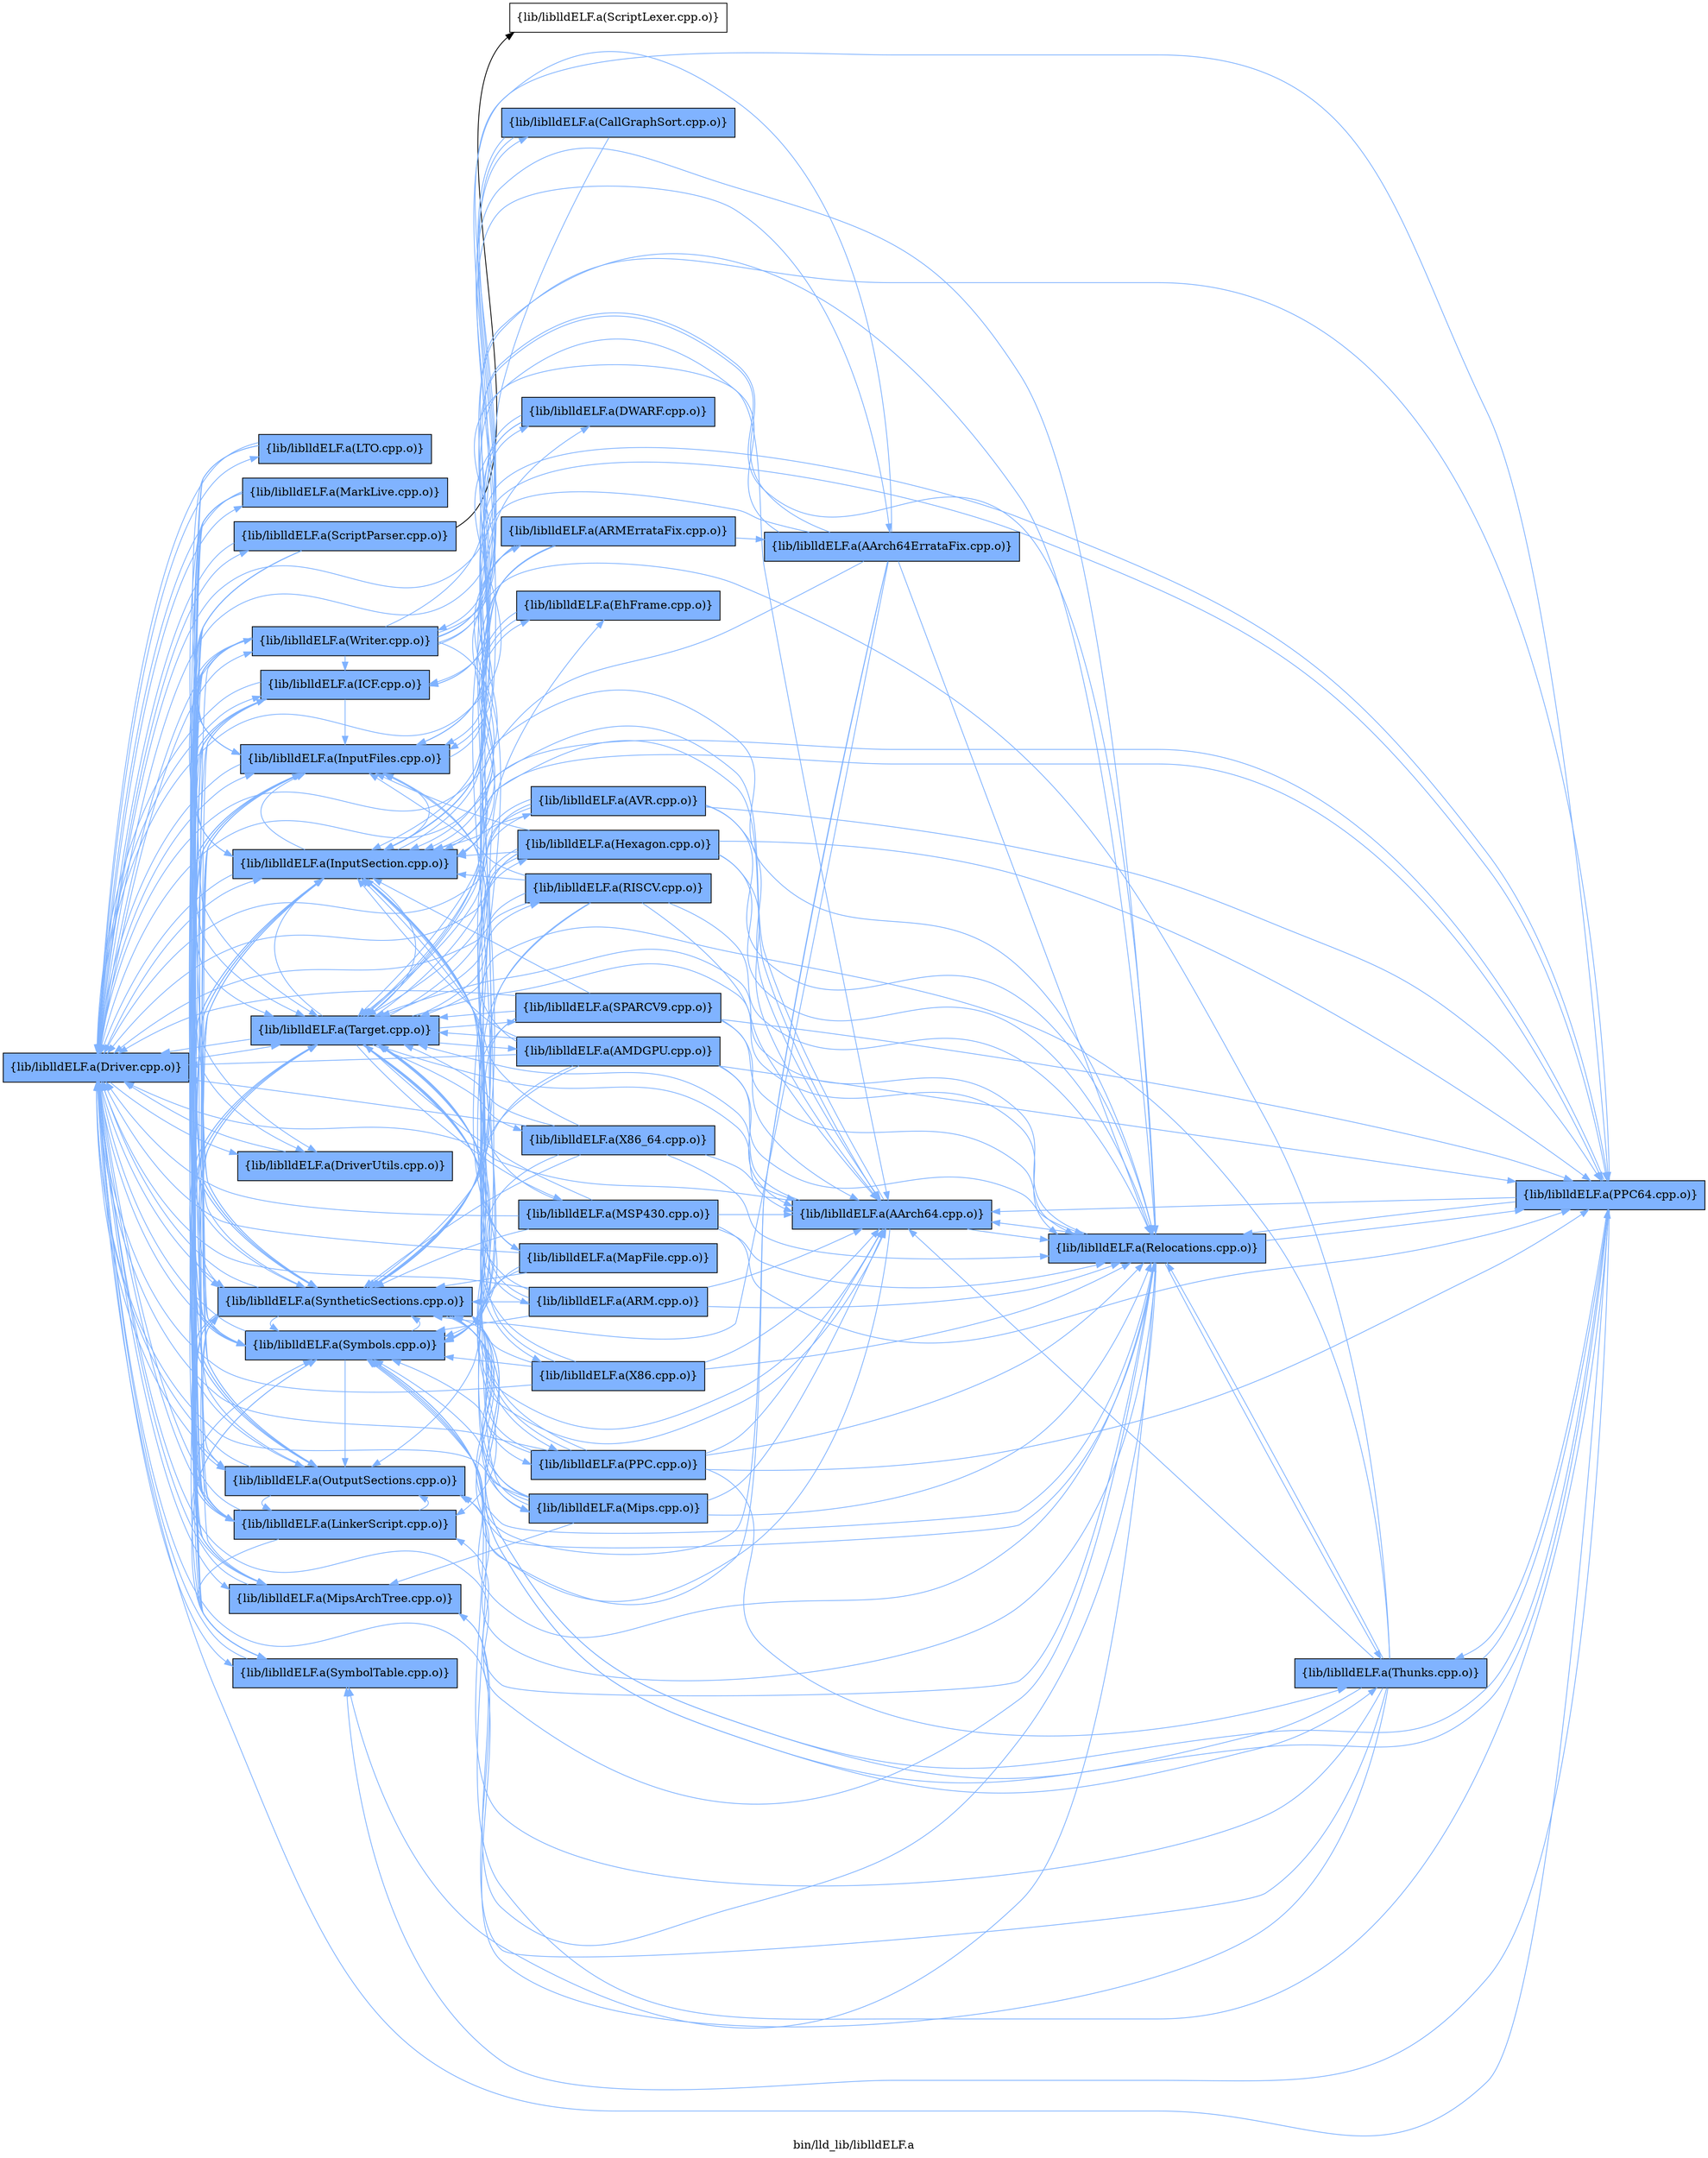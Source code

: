 digraph "bin/lld_lib/liblldELF.a" {
	label="bin/lld_lib/liblldELF.a";
	rankdir=LR;
	{ rank=same; Node0x555d01ead888;  }
	{ rank=same; Node0x555d01eae918; Node0x555d01ea8d38; Node0x555d01eb0ee8; Node0x555d01eb1b68; Node0x555d01ec4218; Node0x555d01ec12e8; Node0x555d01ec1fb8; Node0x555d01ea26b8; Node0x555d01ea2d98; Node0x555d01ea1498; Node0x555d01ea8608; Node0x555d01ea9288; Node0x555d01ea8b58; Node0x555d01eab038; Node0x555d01ec4da8;  }

	Node0x555d01ead888 [shape=record,shape=box,group=1,style=filled,fillcolor="0.600000 0.5 1",label="{lib/liblldELF.a(Driver.cpp.o)}"];
	Node0x555d01ead888 -> Node0x555d01eae918[color="0.600000 0.5 1"];
	Node0x555d01ead888 -> Node0x555d01ea8d38[color="0.600000 0.5 1"];
	Node0x555d01ead888 -> Node0x555d01eb0ee8[color="0.600000 0.5 1"];
	Node0x555d01ead888 -> Node0x555d01eb1b68[color="0.600000 0.5 1"];
	Node0x555d01ead888 -> Node0x555d01ec4218[color="0.600000 0.5 1"];
	Node0x555d01ead888 -> Node0x555d01ec12e8[color="0.600000 0.5 1"];
	Node0x555d01ead888 -> Node0x555d01ec1fb8[color="0.600000 0.5 1"];
	Node0x555d01ead888 -> Node0x555d01ea26b8[color="0.600000 0.5 1"];
	Node0x555d01ead888 -> Node0x555d01ea2d98[color="0.600000 0.5 1"];
	Node0x555d01ead888 -> Node0x555d01ea1498[color="0.600000 0.5 1"];
	Node0x555d01ead888 -> Node0x555d01ea8608[color="0.600000 0.5 1"];
	Node0x555d01ead888 -> Node0x555d01ea9288[color="0.600000 0.5 1"];
	Node0x555d01ead888 -> Node0x555d01ea8b58[color="0.600000 0.5 1"];
	Node0x555d01ead888 -> Node0x555d01eab038[color="0.600000 0.5 1"];
	Node0x555d01ead888 -> Node0x555d01ec4da8[color="0.600000 0.5 1"];
	Node0x555d01eae918 [shape=record,shape=box,group=1,style=filled,fillcolor="0.600000 0.5 1",label="{lib/liblldELF.a(MipsArchTree.cpp.o)}"];
	Node0x555d01eae918 -> Node0x555d01ead888[color="0.600000 0.5 1"];
	Node0x555d01eae918 -> Node0x555d01eb1b68[color="0.600000 0.5 1"];
	Node0x555d01ea8d38 [shape=record,shape=box,group=1,style=filled,fillcolor="0.600000 0.5 1",label="{lib/liblldELF.a(DriverUtils.cpp.o)}"];
	Node0x555d01ea8d38 -> Node0x555d01ead888[color="0.600000 0.5 1"];
	Node0x555d01eb0ee8 [shape=record,shape=box,group=1,style=filled,fillcolor="0.600000 0.5 1",label="{lib/liblldELF.a(ICF.cpp.o)}"];
	Node0x555d01eb0ee8 -> Node0x555d01ead888[color="0.600000 0.5 1"];
	Node0x555d01eb0ee8 -> Node0x555d01eb1b68[color="0.600000 0.5 1"];
	Node0x555d01eb0ee8 -> Node0x555d01ec4218[color="0.600000 0.5 1"];
	Node0x555d01eb0ee8 -> Node0x555d01ec1fb8[color="0.600000 0.5 1"];
	Node0x555d01eb0ee8 -> Node0x555d01ea2d98[color="0.600000 0.5 1"];
	Node0x555d01eb0ee8 -> Node0x555d01ea8608[color="0.600000 0.5 1"];
	Node0x555d01eb0ee8 -> Node0x555d01ea9288[color="0.600000 0.5 1"];
	Node0x555d01eb0ee8 -> Node0x555d01ea8b58[color="0.600000 0.5 1"];
	Node0x555d01eb1b68 [shape=record,shape=box,group=1,style=filled,fillcolor="0.600000 0.5 1",label="{lib/liblldELF.a(InputFiles.cpp.o)}"];
	Node0x555d01eb1b68 -> Node0x555d01ead888[color="0.600000 0.5 1"];
	Node0x555d01eb1b68 -> Node0x555d01eae918[color="0.600000 0.5 1"];
	Node0x555d01eb1b68 -> Node0x555d01ea8d38[color="0.600000 0.5 1"];
	Node0x555d01eb1b68 -> Node0x555d01eaffe8[color="0.600000 0.5 1"];
	Node0x555d01eb1b68 -> Node0x555d01ec4218[color="0.600000 0.5 1"];
	Node0x555d01eb1b68 -> Node0x555d01ea8608[color="0.600000 0.5 1"];
	Node0x555d01eb1b68 -> Node0x555d01ea9288[color="0.600000 0.5 1"];
	Node0x555d01eb1b68 -> Node0x555d01ea8b58[color="0.600000 0.5 1"];
	Node0x555d01ec4218 [shape=record,shape=box,group=1,style=filled,fillcolor="0.600000 0.5 1",label="{lib/liblldELF.a(InputSection.cpp.o)}"];
	Node0x555d01ec4218 -> Node0x555d01ead888[color="0.600000 0.5 1"];
	Node0x555d01ec4218 -> Node0x555d01eae918[color="0.600000 0.5 1"];
	Node0x555d01ec4218 -> Node0x555d01eb1b68[color="0.600000 0.5 1"];
	Node0x555d01ec4218 -> Node0x555d01ec2738[color="0.600000 0.5 1"];
	Node0x555d01ec4218 -> Node0x555d01ec3598[color="0.600000 0.5 1"];
	Node0x555d01ec4218 -> Node0x555d01ec2eb8[color="0.600000 0.5 1"];
	Node0x555d01ec4218 -> Node0x555d01ea2d98[color="0.600000 0.5 1"];
	Node0x555d01ec4218 -> Node0x555d01ea8608[color="0.600000 0.5 1"];
	Node0x555d01ec4218 -> Node0x555d01ea9288[color="0.600000 0.5 1"];
	Node0x555d01ec4218 -> Node0x555d01ea8b58[color="0.600000 0.5 1"];
	Node0x555d01ec4218 -> Node0x555d01eab038[color="0.600000 0.5 1"];
	Node0x555d01ec12e8 [shape=record,shape=box,group=1,style=filled,fillcolor="0.600000 0.5 1",label="{lib/liblldELF.a(LTO.cpp.o)}"];
	Node0x555d01ec12e8 -> Node0x555d01ead888[color="0.600000 0.5 1"];
	Node0x555d01ec12e8 -> Node0x555d01eb1b68[color="0.600000 0.5 1"];
	Node0x555d01ec12e8 -> Node0x555d01ea8608[color="0.600000 0.5 1"];
	Node0x555d01ec12e8 -> Node0x555d01ea9288[color="0.600000 0.5 1"];
	Node0x555d01ec1fb8 [shape=record,shape=box,group=1,style=filled,fillcolor="0.600000 0.5 1",label="{lib/liblldELF.a(LinkerScript.cpp.o)}"];
	Node0x555d01ec1fb8 -> Node0x555d01ead888[color="0.600000 0.5 1"];
	Node0x555d01ec1fb8 -> Node0x555d01eb1b68[color="0.600000 0.5 1"];
	Node0x555d01ec1fb8 -> Node0x555d01ec4218[color="0.600000 0.5 1"];
	Node0x555d01ec1fb8 -> Node0x555d01ea2d98[color="0.600000 0.5 1"];
	Node0x555d01ec1fb8 -> Node0x555d01ea8608[color="0.600000 0.5 1"];
	Node0x555d01ec1fb8 -> Node0x555d01ea9288[color="0.600000 0.5 1"];
	Node0x555d01ec1fb8 -> Node0x555d01ea8b58[color="0.600000 0.5 1"];
	Node0x555d01ec1fb8 -> Node0x555d01eab038[color="0.600000 0.5 1"];
	Node0x555d01ec1fb8 -> Node0x555d01ec4da8[color="0.600000 0.5 1"];
	Node0x555d01ea26b8 [shape=record,shape=box,group=1,style=filled,fillcolor="0.600000 0.5 1",label="{lib/liblldELF.a(MarkLive.cpp.o)}"];
	Node0x555d01ea26b8 -> Node0x555d01ead888[color="0.600000 0.5 1"];
	Node0x555d01ea26b8 -> Node0x555d01eb1b68[color="0.600000 0.5 1"];
	Node0x555d01ea26b8 -> Node0x555d01ec4218[color="0.600000 0.5 1"];
	Node0x555d01ea26b8 -> Node0x555d01ec1fb8[color="0.600000 0.5 1"];
	Node0x555d01ea26b8 -> Node0x555d01ea8608[color="0.600000 0.5 1"];
	Node0x555d01ea26b8 -> Node0x555d01ea9288[color="0.600000 0.5 1"];
	Node0x555d01ea26b8 -> Node0x555d01ea8b58[color="0.600000 0.5 1"];
	Node0x555d01ea26b8 -> Node0x555d01eab038[color="0.600000 0.5 1"];
	Node0x555d01ea2d98 [shape=record,shape=box,group=1,style=filled,fillcolor="0.600000 0.5 1",label="{lib/liblldELF.a(OutputSections.cpp.o)}"];
	Node0x555d01ea2d98 -> Node0x555d01ead888[color="0.600000 0.5 1"];
	Node0x555d01ea2d98 -> Node0x555d01eb0ee8[color="0.600000 0.5 1"];
	Node0x555d01ea2d98 -> Node0x555d01ec4218[color="0.600000 0.5 1"];
	Node0x555d01ea2d98 -> Node0x555d01ec1fb8[color="0.600000 0.5 1"];
	Node0x555d01ea2d98 -> Node0x555d01ea8b58[color="0.600000 0.5 1"];
	Node0x555d01ea2d98 -> Node0x555d01eab038[color="0.600000 0.5 1"];
	Node0x555d01ea1498 [shape=record,shape=box,group=1,style=filled,fillcolor="0.600000 0.5 1",label="{lib/liblldELF.a(ScriptParser.cpp.o)}"];
	Node0x555d01ea1498 -> Node0x555d01ead888[color="0.600000 0.5 1"];
	Node0x555d01ea1498 -> Node0x555d01ea8d38[color="0.600000 0.5 1"];
	Node0x555d01ea1498 -> Node0x555d01eb1b68[color="0.600000 0.5 1"];
	Node0x555d01ea1498 -> Node0x555d01ec1fb8[color="0.600000 0.5 1"];
	Node0x555d01ea1498 -> Node0x555d01ea2d98[color="0.600000 0.5 1"];
	Node0x555d01ea1498 -> Node0x555d01ea9dc8;
	Node0x555d01ea1498 -> Node0x555d01ea8608[color="0.600000 0.5 1"];
	Node0x555d01ea1498 -> Node0x555d01eab038[color="0.600000 0.5 1"];
	Node0x555d01ea8608 [shape=record,shape=box,group=1,style=filled,fillcolor="0.600000 0.5 1",label="{lib/liblldELF.a(SymbolTable.cpp.o)}"];
	Node0x555d01ea8608 -> Node0x555d01ead888[color="0.600000 0.5 1"];
	Node0x555d01ea8608 -> Node0x555d01ea9288[color="0.600000 0.5 1"];
	Node0x555d01ea9288 [shape=record,shape=box,group=1,style=filled,fillcolor="0.600000 0.5 1",label="{lib/liblldELF.a(Symbols.cpp.o)}"];
	Node0x555d01ea9288 -> Node0x555d01ead888[color="0.600000 0.5 1"];
	Node0x555d01ea9288 -> Node0x555d01eae918[color="0.600000 0.5 1"];
	Node0x555d01ea9288 -> Node0x555d01eb1b68[color="0.600000 0.5 1"];
	Node0x555d01ea9288 -> Node0x555d01ec4218[color="0.600000 0.5 1"];
	Node0x555d01ea9288 -> Node0x555d01ea2d98[color="0.600000 0.5 1"];
	Node0x555d01ea9288 -> Node0x555d01ea8b58[color="0.600000 0.5 1"];
	Node0x555d01ea9288 -> Node0x555d01eab038[color="0.600000 0.5 1"];
	Node0x555d01ea8b58 [shape=record,shape=box,group=1,style=filled,fillcolor="0.600000 0.5 1",label="{lib/liblldELF.a(SyntheticSections.cpp.o)}"];
	Node0x555d01ea8b58 -> Node0x555d01ead888[color="0.600000 0.5 1"];
	Node0x555d01ea8b58 -> Node0x555d01eae918[color="0.600000 0.5 1"];
	Node0x555d01ea8b58 -> Node0x555d01eb0ee8[color="0.600000 0.5 1"];
	Node0x555d01ea8b58 -> Node0x555d01eb1b68[color="0.600000 0.5 1"];
	Node0x555d01ea8b58 -> Node0x555d01eaffe8[color="0.600000 0.5 1"];
	Node0x555d01ea8b58 -> Node0x555d01ec4218[color="0.600000 0.5 1"];
	Node0x555d01ea8b58 -> Node0x555d01ec2738[color="0.600000 0.5 1"];
	Node0x555d01ea8b58 -> Node0x555d01ec3598[color="0.600000 0.5 1"];
	Node0x555d01ea8b58 -> Node0x555d01ec2eb8[color="0.600000 0.5 1"];
	Node0x555d01ea8b58 -> Node0x555d01ec1fb8[color="0.600000 0.5 1"];
	Node0x555d01ea8b58 -> Node0x555d01ea2d98[color="0.600000 0.5 1"];
	Node0x555d01ea8b58 -> Node0x555d01ea2078[color="0.600000 0.5 1"];
	Node0x555d01ea8b58 -> Node0x555d01ea8608[color="0.600000 0.5 1"];
	Node0x555d01ea8b58 -> Node0x555d01ea9288[color="0.600000 0.5 1"];
	Node0x555d01ea8b58 -> Node0x555d01eabdf8[color="0.600000 0.5 1"];
	Node0x555d01ea8b58 -> Node0x555d01eacc58[color="0.600000 0.5 1"];
	Node0x555d01ea8b58 -> Node0x555d01eab038[color="0.600000 0.5 1"];
	Node0x555d01ea8b58 -> Node0x555d01ec54d8[color="0.600000 0.5 1"];
	Node0x555d01eab038 [shape=record,shape=box,group=1,style=filled,fillcolor="0.600000 0.5 1",label="{lib/liblldELF.a(Target.cpp.o)}"];
	Node0x555d01eab038 -> Node0x555d01ead888[color="0.600000 0.5 1"];
	Node0x555d01eab038 -> Node0x555d01ec4218[color="0.600000 0.5 1"];
	Node0x555d01eab038 -> Node0x555d01ec2738[color="0.600000 0.5 1"];
	Node0x555d01eab038 -> Node0x555d01ec3598[color="0.600000 0.5 1"];
	Node0x555d01eab038 -> Node0x555d01ea2d98[color="0.600000 0.5 1"];
	Node0x555d01eab038 -> Node0x555d01ea2078[color="0.600000 0.5 1"];
	Node0x555d01eab038 -> Node0x555d01ea8b58[color="0.600000 0.5 1"];
	Node0x555d01eab038 -> Node0x555d01eabdf8[color="0.600000 0.5 1"];
	Node0x555d01eab038 -> Node0x555d01eacc58[color="0.600000 0.5 1"];
	Node0x555d01eab038 -> Node0x555d01eaa9a8[color="0.600000 0.5 1"];
	Node0x555d01eab038 -> Node0x555d01eab628[color="0.600000 0.5 1"];
	Node0x555d01eab038 -> Node0x555d01eb8fa8[color="0.600000 0.5 1"];
	Node0x555d01eab038 -> Node0x555d01eb96d8[color="0.600000 0.5 1"];
	Node0x555d01eab038 -> Node0x555d01ec2a08[color="0.600000 0.5 1"];
	Node0x555d01eab038 -> Node0x555d01ec4998[color="0.600000 0.5 1"];
	Node0x555d01eab038 -> Node0x555d01ec4178[color="0.600000 0.5 1"];
	Node0x555d01eab038 -> Node0x555d01ec3bd8[color="0.600000 0.5 1"];
	Node0x555d01eab038 -> Node0x555d01ec5bb8[color="0.600000 0.5 1"];
	Node0x555d01ec4da8 [shape=record,shape=box,group=1,style=filled,fillcolor="0.600000 0.5 1",label="{lib/liblldELF.a(Writer.cpp.o)}"];
	Node0x555d01ec4da8 -> Node0x555d01ead888[color="0.600000 0.5 1"];
	Node0x555d01ec4da8 -> Node0x555d01eb0ee8[color="0.600000 0.5 1"];
	Node0x555d01ec4da8 -> Node0x555d01eb1b68[color="0.600000 0.5 1"];
	Node0x555d01ec4da8 -> Node0x555d01ec4218[color="0.600000 0.5 1"];
	Node0x555d01ec4da8 -> Node0x555d01ec2738[color="0.600000 0.5 1"];
	Node0x555d01ec4da8 -> Node0x555d01ec3598[color="0.600000 0.5 1"];
	Node0x555d01ec4da8 -> Node0x555d01ec1fb8[color="0.600000 0.5 1"];
	Node0x555d01ec4da8 -> Node0x555d01ea2d98[color="0.600000 0.5 1"];
	Node0x555d01ec4da8 -> Node0x555d01ea2078[color="0.600000 0.5 1"];
	Node0x555d01ec4da8 -> Node0x555d01ea8608[color="0.600000 0.5 1"];
	Node0x555d01ec4da8 -> Node0x555d01ea9288[color="0.600000 0.5 1"];
	Node0x555d01ec4da8 -> Node0x555d01ea8b58[color="0.600000 0.5 1"];
	Node0x555d01ec4da8 -> Node0x555d01eab038[color="0.600000 0.5 1"];
	Node0x555d01ec4da8 -> Node0x555d01e9ffa8[color="0.600000 0.5 1"];
	Node0x555d01ec4da8 -> Node0x555d01ea0638[color="0.600000 0.5 1"];
	Node0x555d01ec4da8 -> Node0x555d01e9e658[color="0.600000 0.5 1"];
	Node0x555d01ec4da8 -> Node0x555d01ebb398[color="0.600000 0.5 1"];
	Node0x555d01eaffe8 [shape=record,shape=box,group=1,style=filled,fillcolor="0.600000 0.5 1",label="{lib/liblldELF.a(DWARF.cpp.o)}"];
	Node0x555d01eaffe8 -> Node0x555d01ead888[color="0.600000 0.5 1"];
	Node0x555d01eaffe8 -> Node0x555d01eb1b68[color="0.600000 0.5 1"];
	Node0x555d01eaffe8 -> Node0x555d01ec4218[color="0.600000 0.5 1"];
	Node0x555d01ec2738 [shape=record,shape=box,group=1,style=filled,fillcolor="0.600000 0.5 1",label="{lib/liblldELF.a(AArch64.cpp.o)}"];
	Node0x555d01ec2738 -> Node0x555d01ead888[color="0.600000 0.5 1"];
	Node0x555d01ec2738 -> Node0x555d01ec4218[color="0.600000 0.5 1"];
	Node0x555d01ec2738 -> Node0x555d01ea2078[color="0.600000 0.5 1"];
	Node0x555d01ec2738 -> Node0x555d01ea9288[color="0.600000 0.5 1"];
	Node0x555d01ec2738 -> Node0x555d01ea8b58[color="0.600000 0.5 1"];
	Node0x555d01ec2738 -> Node0x555d01eab038[color="0.600000 0.5 1"];
	Node0x555d01ec3598 [shape=record,shape=box,group=1,style=filled,fillcolor="0.600000 0.5 1",label="{lib/liblldELF.a(PPC64.cpp.o)}"];
	Node0x555d01ec3598 -> Node0x555d01ead888[color="0.600000 0.5 1"];
	Node0x555d01ec3598 -> Node0x555d01eb1b68[color="0.600000 0.5 1"];
	Node0x555d01ec3598 -> Node0x555d01ec4218[color="0.600000 0.5 1"];
	Node0x555d01ec3598 -> Node0x555d01ec2738[color="0.600000 0.5 1"];
	Node0x555d01ec3598 -> Node0x555d01ea2078[color="0.600000 0.5 1"];
	Node0x555d01ec3598 -> Node0x555d01ea8608[color="0.600000 0.5 1"];
	Node0x555d01ec3598 -> Node0x555d01ea9288[color="0.600000 0.5 1"];
	Node0x555d01ec3598 -> Node0x555d01ea8b58[color="0.600000 0.5 1"];
	Node0x555d01ec3598 -> Node0x555d01eab038[color="0.600000 0.5 1"];
	Node0x555d01ec3598 -> Node0x555d01ec54d8[color="0.600000 0.5 1"];
	Node0x555d01ec2eb8 [shape=record,shape=box,group=1,style=filled,fillcolor="0.600000 0.5 1",label="{lib/liblldELF.a(EhFrame.cpp.o)}"];
	Node0x555d01ec2eb8 -> Node0x555d01ead888[color="0.600000 0.5 1"];
	Node0x555d01ec2eb8 -> Node0x555d01ec4218[color="0.600000 0.5 1"];
	Node0x555d01ea2078 [shape=record,shape=box,group=1,style=filled,fillcolor="0.600000 0.5 1",label="{lib/liblldELF.a(Relocations.cpp.o)}"];
	Node0x555d01ea2078 -> Node0x555d01ead888[color="0.600000 0.5 1"];
	Node0x555d01ea2078 -> Node0x555d01eae918[color="0.600000 0.5 1"];
	Node0x555d01ea2078 -> Node0x555d01eb0ee8[color="0.600000 0.5 1"];
	Node0x555d01ea2078 -> Node0x555d01eb1b68[color="0.600000 0.5 1"];
	Node0x555d01ea2078 -> Node0x555d01ec4218[color="0.600000 0.5 1"];
	Node0x555d01ea2078 -> Node0x555d01ec2738[color="0.600000 0.5 1"];
	Node0x555d01ea2078 -> Node0x555d01ec3598[color="0.600000 0.5 1"];
	Node0x555d01ea2078 -> Node0x555d01ec1fb8[color="0.600000 0.5 1"];
	Node0x555d01ea2078 -> Node0x555d01ea2d98[color="0.600000 0.5 1"];
	Node0x555d01ea2078 -> Node0x555d01ea8608[color="0.600000 0.5 1"];
	Node0x555d01ea2078 -> Node0x555d01ea9288[color="0.600000 0.5 1"];
	Node0x555d01ea2078 -> Node0x555d01ea8b58[color="0.600000 0.5 1"];
	Node0x555d01ea2078 -> Node0x555d01eab038[color="0.600000 0.5 1"];
	Node0x555d01ea2078 -> Node0x555d01ec54d8[color="0.600000 0.5 1"];
	Node0x555d01ec54d8 [shape=record,shape=box,group=1,style=filled,fillcolor="0.600000 0.5 1",label="{lib/liblldELF.a(Thunks.cpp.o)}"];
	Node0x555d01ec54d8 -> Node0x555d01ead888[color="0.600000 0.5 1"];
	Node0x555d01ec54d8 -> Node0x555d01eae918[color="0.600000 0.5 1"];
	Node0x555d01ec54d8 -> Node0x555d01ec4218[color="0.600000 0.5 1"];
	Node0x555d01ec54d8 -> Node0x555d01ec2738[color="0.600000 0.5 1"];
	Node0x555d01ec54d8 -> Node0x555d01ec3598[color="0.600000 0.5 1"];
	Node0x555d01ec54d8 -> Node0x555d01ea2078[color="0.600000 0.5 1"];
	Node0x555d01ec54d8 -> Node0x555d01ea9288[color="0.600000 0.5 1"];
	Node0x555d01ec54d8 -> Node0x555d01ea8b58[color="0.600000 0.5 1"];
	Node0x555d01ec54d8 -> Node0x555d01eab038[color="0.600000 0.5 1"];
	Node0x555d01ea9dc8 [shape=record,shape=box,group=0,label="{lib/liblldELF.a(ScriptLexer.cpp.o)}"];
	Node0x555d01eabdf8 [shape=record,shape=box,group=1,style=filled,fillcolor="0.600000 0.5 1",label="{lib/liblldELF.a(PPC.cpp.o)}"];
	Node0x555d01eabdf8 -> Node0x555d01ead888[color="0.600000 0.5 1"];
	Node0x555d01eabdf8 -> Node0x555d01ec4218[color="0.600000 0.5 1"];
	Node0x555d01eabdf8 -> Node0x555d01ec2738[color="0.600000 0.5 1"];
	Node0x555d01eabdf8 -> Node0x555d01ec3598[color="0.600000 0.5 1"];
	Node0x555d01eabdf8 -> Node0x555d01ea2078[color="0.600000 0.5 1"];
	Node0x555d01eabdf8 -> Node0x555d01ea9288[color="0.600000 0.5 1"];
	Node0x555d01eabdf8 -> Node0x555d01ea8b58[color="0.600000 0.5 1"];
	Node0x555d01eabdf8 -> Node0x555d01eab038[color="0.600000 0.5 1"];
	Node0x555d01eabdf8 -> Node0x555d01ec54d8[color="0.600000 0.5 1"];
	Node0x555d01eacc58 [shape=record,shape=box,group=1,style=filled,fillcolor="0.600000 0.5 1",label="{lib/liblldELF.a(Mips.cpp.o)}"];
	Node0x555d01eacc58 -> Node0x555d01ead888[color="0.600000 0.5 1"];
	Node0x555d01eacc58 -> Node0x555d01eae918[color="0.600000 0.5 1"];
	Node0x555d01eacc58 -> Node0x555d01ec4218[color="0.600000 0.5 1"];
	Node0x555d01eacc58 -> Node0x555d01ec2738[color="0.600000 0.5 1"];
	Node0x555d01eacc58 -> Node0x555d01ea2078[color="0.600000 0.5 1"];
	Node0x555d01eacc58 -> Node0x555d01ea9288[color="0.600000 0.5 1"];
	Node0x555d01eacc58 -> Node0x555d01ea8b58[color="0.600000 0.5 1"];
	Node0x555d01eacc58 -> Node0x555d01eab038[color="0.600000 0.5 1"];
	Node0x555d01eaa9a8 [shape=record,shape=box,group=1,style=filled,fillcolor="0.600000 0.5 1",label="{lib/liblldELF.a(RISCV.cpp.o)}"];
	Node0x555d01eaa9a8 -> Node0x555d01ead888[color="0.600000 0.5 1"];
	Node0x555d01eaa9a8 -> Node0x555d01eb1b68[color="0.600000 0.5 1"];
	Node0x555d01eaa9a8 -> Node0x555d01ec4218[color="0.600000 0.5 1"];
	Node0x555d01eaa9a8 -> Node0x555d01ec2738[color="0.600000 0.5 1"];
	Node0x555d01eaa9a8 -> Node0x555d01ea2078[color="0.600000 0.5 1"];
	Node0x555d01eaa9a8 -> Node0x555d01ea9288[color="0.600000 0.5 1"];
	Node0x555d01eaa9a8 -> Node0x555d01ea8b58[color="0.600000 0.5 1"];
	Node0x555d01eaa9a8 -> Node0x555d01eab038[color="0.600000 0.5 1"];
	Node0x555d01eab628 [shape=record,shape=box,group=1,style=filled,fillcolor="0.600000 0.5 1",label="{lib/liblldELF.a(Hexagon.cpp.o)}"];
	Node0x555d01eab628 -> Node0x555d01ead888[color="0.600000 0.5 1"];
	Node0x555d01eab628 -> Node0x555d01eb1b68[color="0.600000 0.5 1"];
	Node0x555d01eab628 -> Node0x555d01ec4218[color="0.600000 0.5 1"];
	Node0x555d01eab628 -> Node0x555d01ec2738[color="0.600000 0.5 1"];
	Node0x555d01eab628 -> Node0x555d01ec3598[color="0.600000 0.5 1"];
	Node0x555d01eab628 -> Node0x555d01ea2078[color="0.600000 0.5 1"];
	Node0x555d01eab628 -> Node0x555d01ea9288[color="0.600000 0.5 1"];
	Node0x555d01eab628 -> Node0x555d01ea8b58[color="0.600000 0.5 1"];
	Node0x555d01eab628 -> Node0x555d01eab038[color="0.600000 0.5 1"];
	Node0x555d01eb8fa8 [shape=record,shape=box,group=1,style=filled,fillcolor="0.600000 0.5 1",label="{lib/liblldELF.a(SPARCV9.cpp.o)}"];
	Node0x555d01eb8fa8 -> Node0x555d01ead888[color="0.600000 0.5 1"];
	Node0x555d01eb8fa8 -> Node0x555d01ec4218[color="0.600000 0.5 1"];
	Node0x555d01eb8fa8 -> Node0x555d01ec2738[color="0.600000 0.5 1"];
	Node0x555d01eb8fa8 -> Node0x555d01ec3598[color="0.600000 0.5 1"];
	Node0x555d01eb8fa8 -> Node0x555d01ea2078[color="0.600000 0.5 1"];
	Node0x555d01eb8fa8 -> Node0x555d01ea9288[color="0.600000 0.5 1"];
	Node0x555d01eb8fa8 -> Node0x555d01ea8b58[color="0.600000 0.5 1"];
	Node0x555d01eb8fa8 -> Node0x555d01eab038[color="0.600000 0.5 1"];
	Node0x555d01eb96d8 [shape=record,shape=box,group=1,style=filled,fillcolor="0.600000 0.5 1",label="{lib/liblldELF.a(X86_64.cpp.o)}"];
	Node0x555d01eb96d8 -> Node0x555d01ead888[color="0.600000 0.5 1"];
	Node0x555d01eb96d8 -> Node0x555d01ec4218[color="0.600000 0.5 1"];
	Node0x555d01eb96d8 -> Node0x555d01ec2738[color="0.600000 0.5 1"];
	Node0x555d01eb96d8 -> Node0x555d01ea2078[color="0.600000 0.5 1"];
	Node0x555d01eb96d8 -> Node0x555d01ea9288[color="0.600000 0.5 1"];
	Node0x555d01eb96d8 -> Node0x555d01ea8b58[color="0.600000 0.5 1"];
	Node0x555d01eb96d8 -> Node0x555d01eab038[color="0.600000 0.5 1"];
	Node0x555d01ec2a08 [shape=record,shape=box,group=1,style=filled,fillcolor="0.600000 0.5 1",label="{lib/liblldELF.a(X86.cpp.o)}"];
	Node0x555d01ec2a08 -> Node0x555d01ead888[color="0.600000 0.5 1"];
	Node0x555d01ec2a08 -> Node0x555d01ec4218[color="0.600000 0.5 1"];
	Node0x555d01ec2a08 -> Node0x555d01ec2738[color="0.600000 0.5 1"];
	Node0x555d01ec2a08 -> Node0x555d01ea2078[color="0.600000 0.5 1"];
	Node0x555d01ec2a08 -> Node0x555d01ea9288[color="0.600000 0.5 1"];
	Node0x555d01ec2a08 -> Node0x555d01ea8b58[color="0.600000 0.5 1"];
	Node0x555d01ec2a08 -> Node0x555d01eab038[color="0.600000 0.5 1"];
	Node0x555d01ec4998 [shape=record,shape=box,group=1,style=filled,fillcolor="0.600000 0.5 1",label="{lib/liblldELF.a(ARM.cpp.o)}"];
	Node0x555d01ec4998 -> Node0x555d01ead888[color="0.600000 0.5 1"];
	Node0x555d01ec4998 -> Node0x555d01ec4218[color="0.600000 0.5 1"];
	Node0x555d01ec4998 -> Node0x555d01ec2738[color="0.600000 0.5 1"];
	Node0x555d01ec4998 -> Node0x555d01ea2078[color="0.600000 0.5 1"];
	Node0x555d01ec4998 -> Node0x555d01ea9288[color="0.600000 0.5 1"];
	Node0x555d01ec4998 -> Node0x555d01ea8b58[color="0.600000 0.5 1"];
	Node0x555d01ec4998 -> Node0x555d01eab038[color="0.600000 0.5 1"];
	Node0x555d01ec4178 [shape=record,shape=box,group=1,style=filled,fillcolor="0.600000 0.5 1",label="{lib/liblldELF.a(MSP430.cpp.o)}"];
	Node0x555d01ec4178 -> Node0x555d01ead888[color="0.600000 0.5 1"];
	Node0x555d01ec4178 -> Node0x555d01ec4218[color="0.600000 0.5 1"];
	Node0x555d01ec4178 -> Node0x555d01ec2738[color="0.600000 0.5 1"];
	Node0x555d01ec4178 -> Node0x555d01ec3598[color="0.600000 0.5 1"];
	Node0x555d01ec4178 -> Node0x555d01ea2078[color="0.600000 0.5 1"];
	Node0x555d01ec4178 -> Node0x555d01ea8b58[color="0.600000 0.5 1"];
	Node0x555d01ec4178 -> Node0x555d01eab038[color="0.600000 0.5 1"];
	Node0x555d01ec3bd8 [shape=record,shape=box,group=1,style=filled,fillcolor="0.600000 0.5 1",label="{lib/liblldELF.a(AVR.cpp.o)}"];
	Node0x555d01ec3bd8 -> Node0x555d01ead888[color="0.600000 0.5 1"];
	Node0x555d01ec3bd8 -> Node0x555d01ec4218[color="0.600000 0.5 1"];
	Node0x555d01ec3bd8 -> Node0x555d01ec2738[color="0.600000 0.5 1"];
	Node0x555d01ec3bd8 -> Node0x555d01ec3598[color="0.600000 0.5 1"];
	Node0x555d01ec3bd8 -> Node0x555d01ea2078[color="0.600000 0.5 1"];
	Node0x555d01ec3bd8 -> Node0x555d01ea8b58[color="0.600000 0.5 1"];
	Node0x555d01ec3bd8 -> Node0x555d01eab038[color="0.600000 0.5 1"];
	Node0x555d01ec5bb8 [shape=record,shape=box,group=1,style=filled,fillcolor="0.600000 0.5 1",label="{lib/liblldELF.a(AMDGPU.cpp.o)}"];
	Node0x555d01ec5bb8 -> Node0x555d01ead888[color="0.600000 0.5 1"];
	Node0x555d01ec5bb8 -> Node0x555d01eb1b68[color="0.600000 0.5 1"];
	Node0x555d01ec5bb8 -> Node0x555d01ec4218[color="0.600000 0.5 1"];
	Node0x555d01ec5bb8 -> Node0x555d01ec2738[color="0.600000 0.5 1"];
	Node0x555d01ec5bb8 -> Node0x555d01ec3598[color="0.600000 0.5 1"];
	Node0x555d01ec5bb8 -> Node0x555d01ea2078[color="0.600000 0.5 1"];
	Node0x555d01ec5bb8 -> Node0x555d01ea9288[color="0.600000 0.5 1"];
	Node0x555d01ec5bb8 -> Node0x555d01ea8b58[color="0.600000 0.5 1"];
	Node0x555d01ec5bb8 -> Node0x555d01eab038[color="0.600000 0.5 1"];
	Node0x555d01e9ffa8 [shape=record,shape=box,group=1,style=filled,fillcolor="0.600000 0.5 1",label="{lib/liblldELF.a(CallGraphSort.cpp.o)}"];
	Node0x555d01e9ffa8 -> Node0x555d01ead888[color="0.600000 0.5 1"];
	Node0x555d01e9ffa8 -> Node0x555d01ec4218[color="0.600000 0.5 1"];
	Node0x555d01e9ffa8 -> Node0x555d01ec4da8[color="0.600000 0.5 1"];
	Node0x555d01ea0638 [shape=record,shape=box,group=1,style=filled,fillcolor="0.600000 0.5 1",label="{lib/liblldELF.a(AArch64ErrataFix.cpp.o)}"];
	Node0x555d01ea0638 -> Node0x555d01ead888[color="0.600000 0.5 1"];
	Node0x555d01ea0638 -> Node0x555d01eb0ee8[color="0.600000 0.5 1"];
	Node0x555d01ea0638 -> Node0x555d01eb1b68[color="0.600000 0.5 1"];
	Node0x555d01ea0638 -> Node0x555d01ec4218[color="0.600000 0.5 1"];
	Node0x555d01ea0638 -> Node0x555d01ea2d98[color="0.600000 0.5 1"];
	Node0x555d01ea0638 -> Node0x555d01ea2078[color="0.600000 0.5 1"];
	Node0x555d01ea0638 -> Node0x555d01ea9288[color="0.600000 0.5 1"];
	Node0x555d01ea0638 -> Node0x555d01ea8b58[color="0.600000 0.5 1"];
	Node0x555d01ea0638 -> Node0x555d01eab038[color="0.600000 0.5 1"];
	Node0x555d01e9e658 [shape=record,shape=box,group=1,style=filled,fillcolor="0.600000 0.5 1",label="{lib/liblldELF.a(ARMErrataFix.cpp.o)}"];
	Node0x555d01e9e658 -> Node0x555d01ead888[color="0.600000 0.5 1"];
	Node0x555d01e9e658 -> Node0x555d01eb0ee8[color="0.600000 0.5 1"];
	Node0x555d01e9e658 -> Node0x555d01eb1b68[color="0.600000 0.5 1"];
	Node0x555d01e9e658 -> Node0x555d01ec4218[color="0.600000 0.5 1"];
	Node0x555d01e9e658 -> Node0x555d01ea2d98[color="0.600000 0.5 1"];
	Node0x555d01e9e658 -> Node0x555d01ea9288[color="0.600000 0.5 1"];
	Node0x555d01e9e658 -> Node0x555d01ea8b58[color="0.600000 0.5 1"];
	Node0x555d01e9e658 -> Node0x555d01eab038[color="0.600000 0.5 1"];
	Node0x555d01e9e658 -> Node0x555d01ea0638[color="0.600000 0.5 1"];
	Node0x555d01ebb398 [shape=record,shape=box,group=1,style=filled,fillcolor="0.600000 0.5 1",label="{lib/liblldELF.a(MapFile.cpp.o)}"];
	Node0x555d01ebb398 -> Node0x555d01ead888[color="0.600000 0.5 1"];
	Node0x555d01ebb398 -> Node0x555d01eb1b68[color="0.600000 0.5 1"];
	Node0x555d01ebb398 -> Node0x555d01ec4218[color="0.600000 0.5 1"];
	Node0x555d01ebb398 -> Node0x555d01ec1fb8[color="0.600000 0.5 1"];
	Node0x555d01ebb398 -> Node0x555d01ea9288[color="0.600000 0.5 1"];
	Node0x555d01ebb398 -> Node0x555d01ea8b58[color="0.600000 0.5 1"];
}
